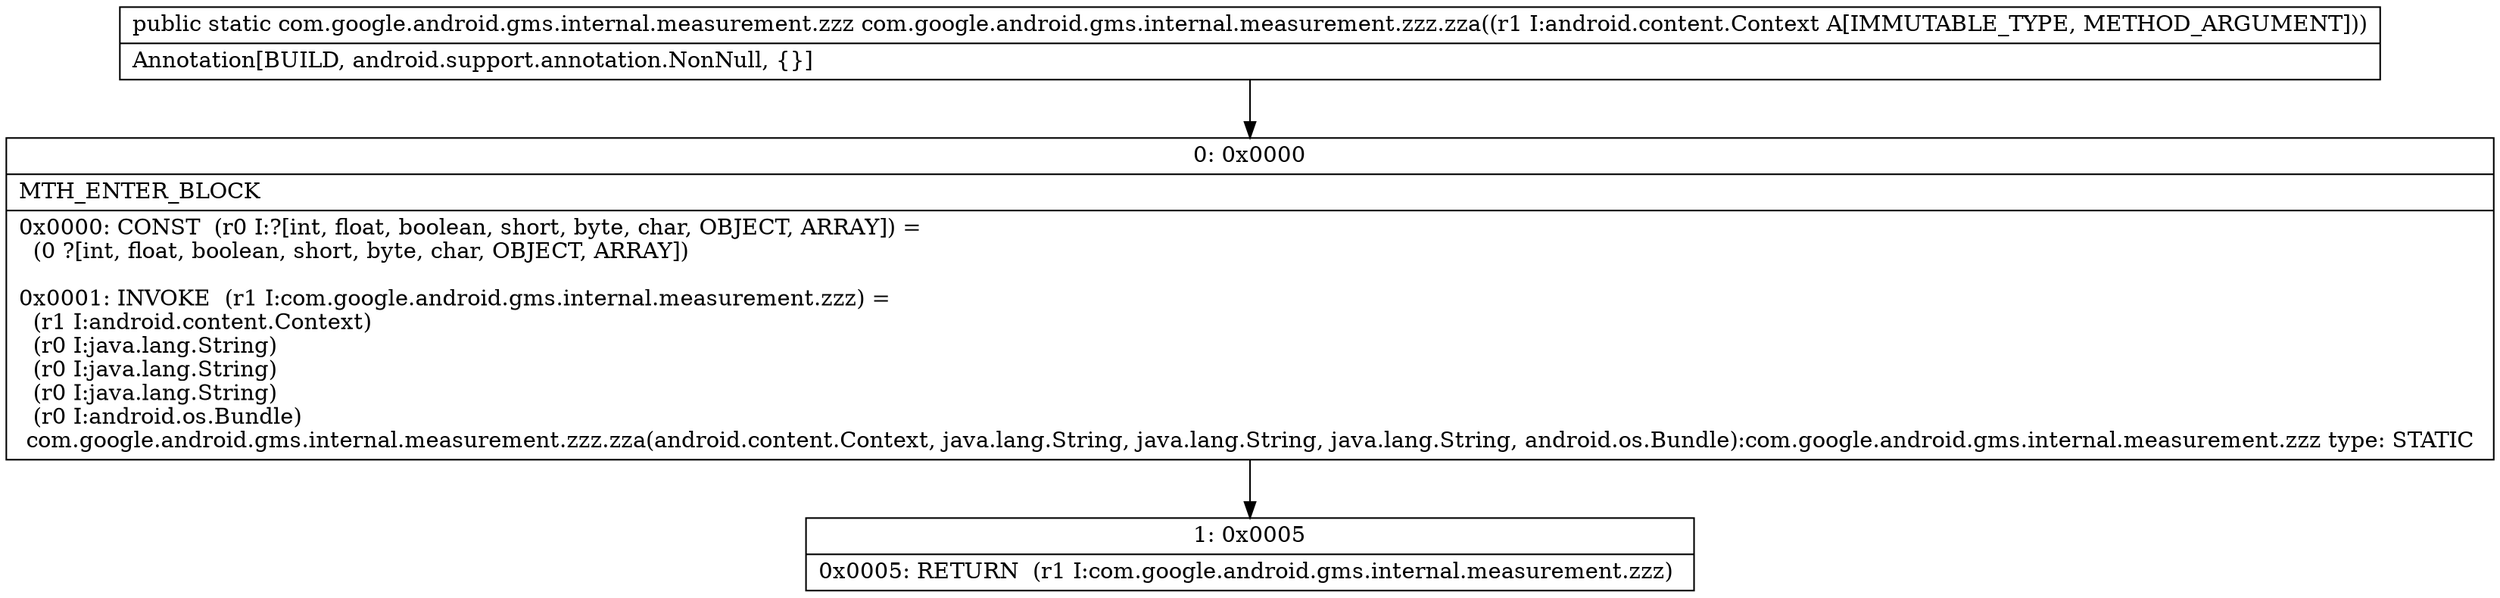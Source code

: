 digraph "CFG forcom.google.android.gms.internal.measurement.zzz.zza(Landroid\/content\/Context;)Lcom\/google\/android\/gms\/internal\/measurement\/zzz;" {
Node_0 [shape=record,label="{0\:\ 0x0000|MTH_ENTER_BLOCK\l|0x0000: CONST  (r0 I:?[int, float, boolean, short, byte, char, OBJECT, ARRAY]) = \l  (0 ?[int, float, boolean, short, byte, char, OBJECT, ARRAY])\l \l0x0001: INVOKE  (r1 I:com.google.android.gms.internal.measurement.zzz) = \l  (r1 I:android.content.Context)\l  (r0 I:java.lang.String)\l  (r0 I:java.lang.String)\l  (r0 I:java.lang.String)\l  (r0 I:android.os.Bundle)\l com.google.android.gms.internal.measurement.zzz.zza(android.content.Context, java.lang.String, java.lang.String, java.lang.String, android.os.Bundle):com.google.android.gms.internal.measurement.zzz type: STATIC \l}"];
Node_1 [shape=record,label="{1\:\ 0x0005|0x0005: RETURN  (r1 I:com.google.android.gms.internal.measurement.zzz) \l}"];
MethodNode[shape=record,label="{public static com.google.android.gms.internal.measurement.zzz com.google.android.gms.internal.measurement.zzz.zza((r1 I:android.content.Context A[IMMUTABLE_TYPE, METHOD_ARGUMENT]))  | Annotation[BUILD, android.support.annotation.NonNull, \{\}]\l}"];
MethodNode -> Node_0;
Node_0 -> Node_1;
}

